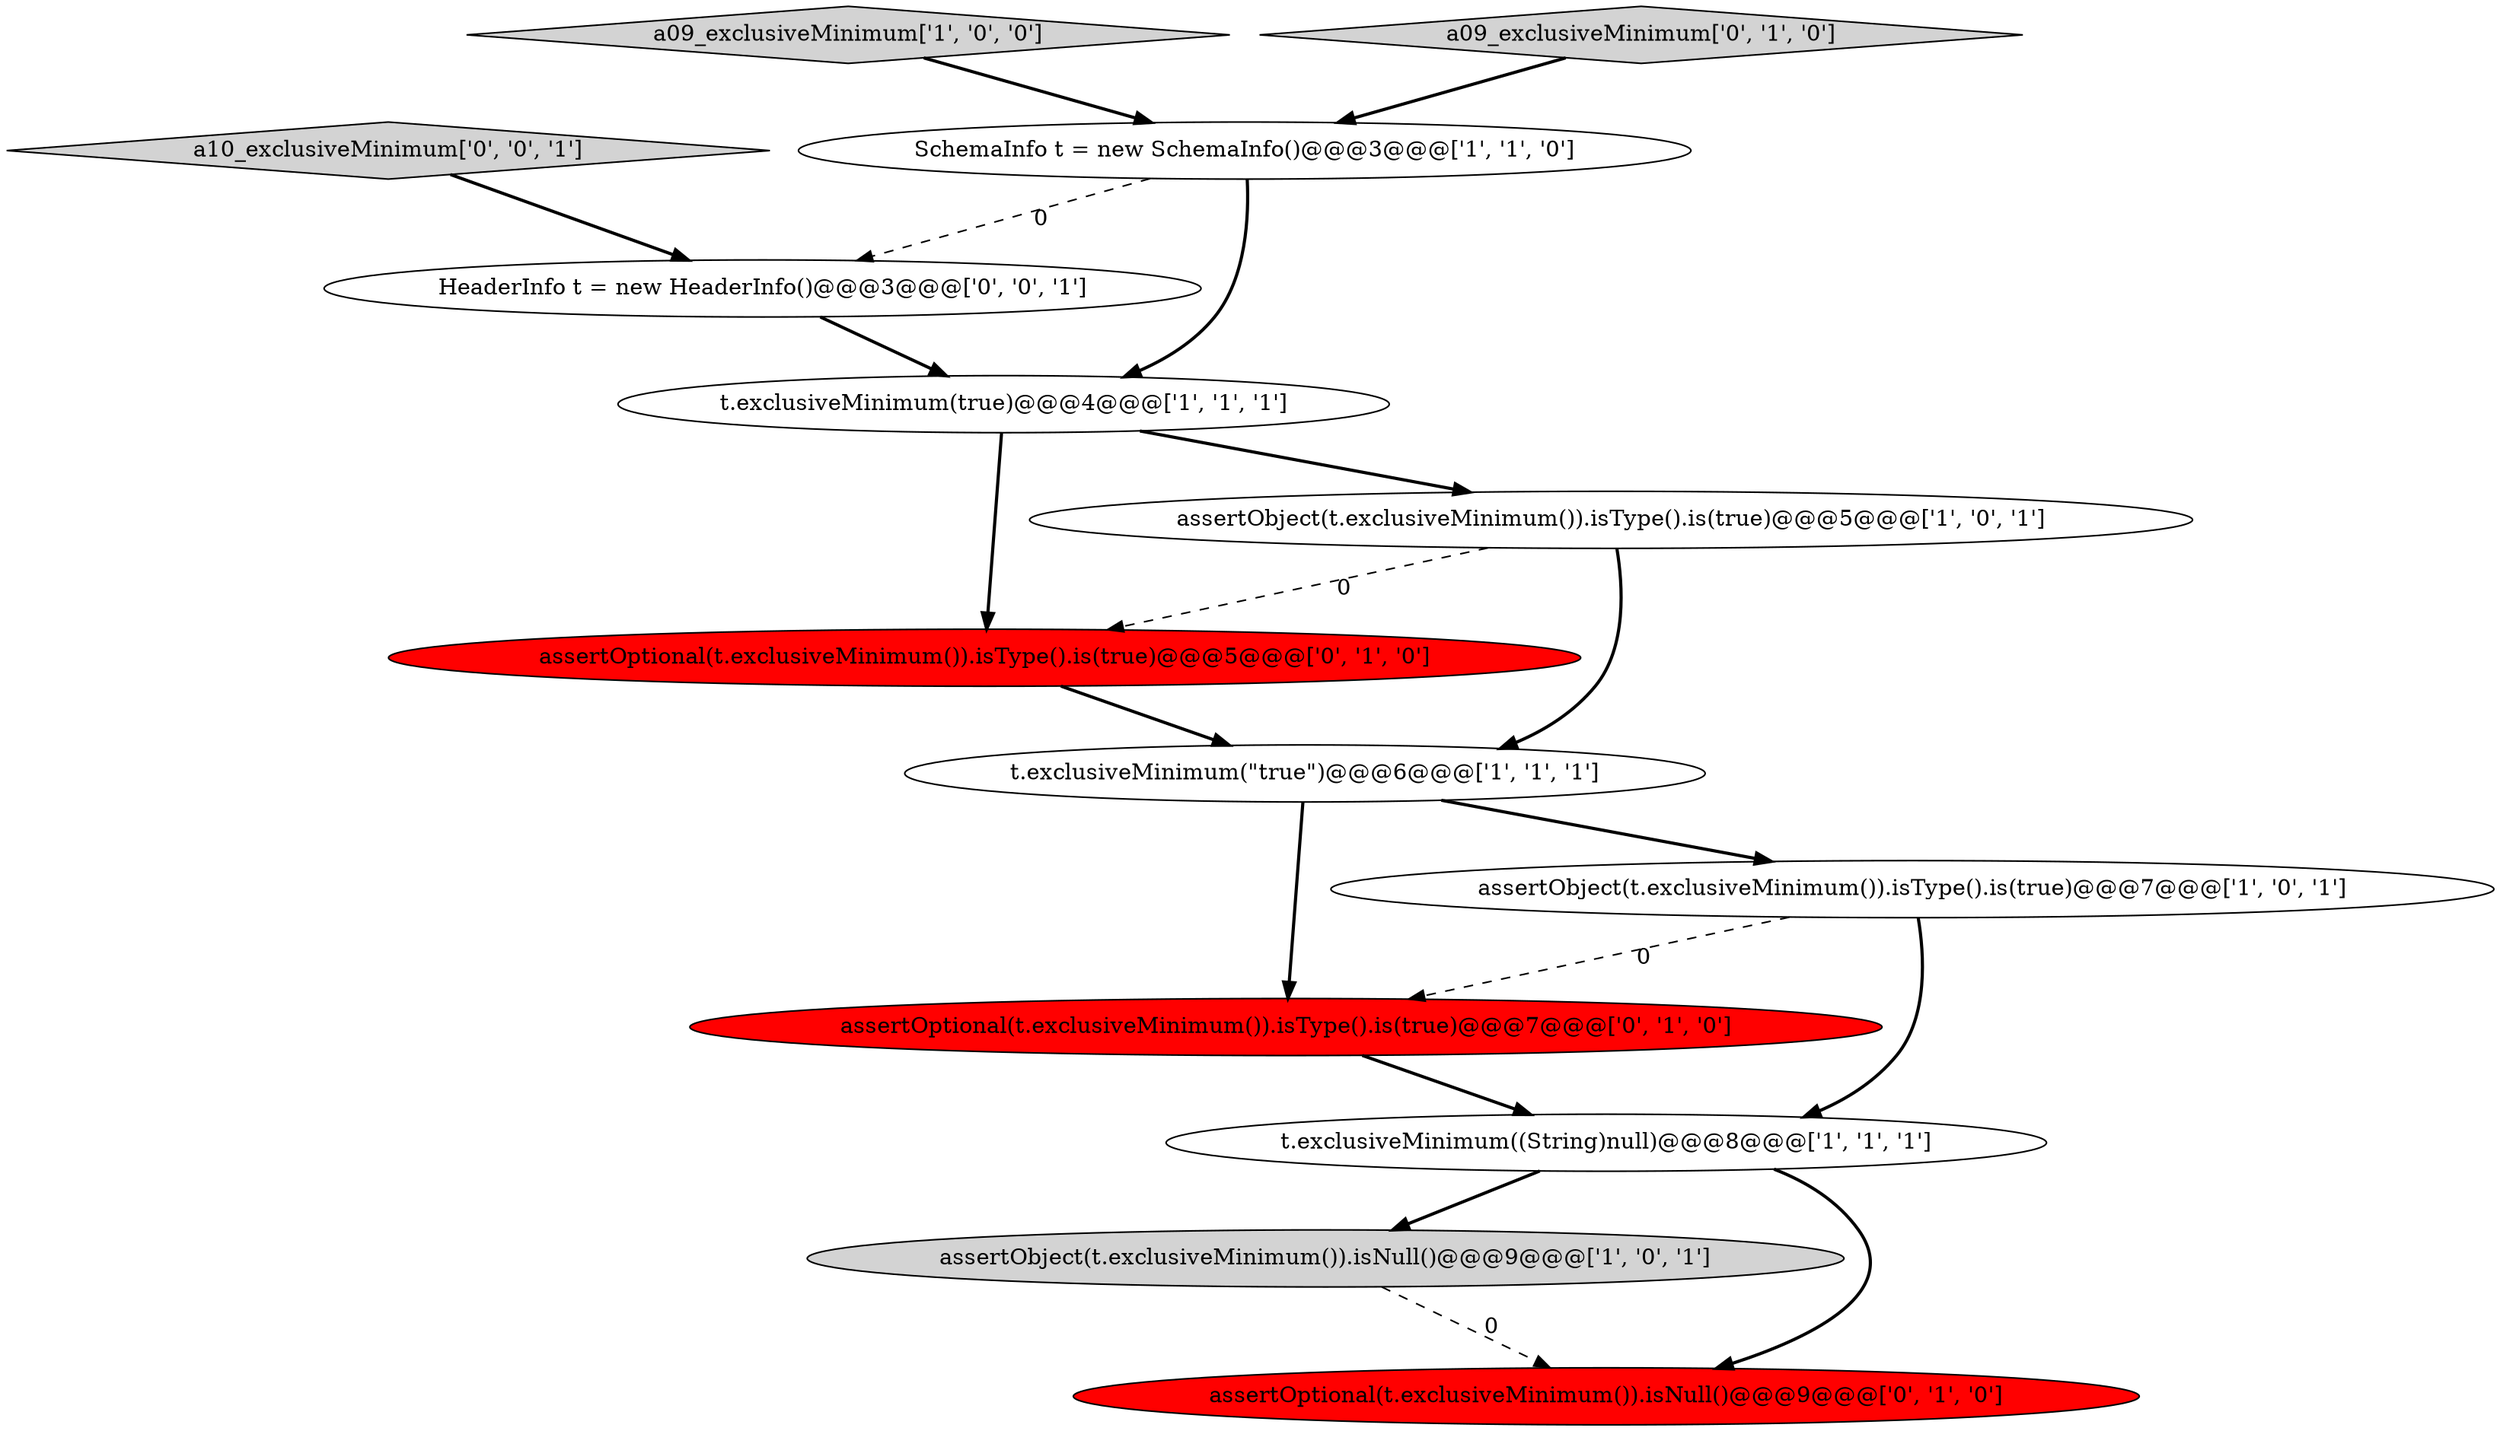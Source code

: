 digraph {
9 [style = filled, label = "assertOptional(t.exclusiveMinimum()).isType().is(true)@@@7@@@['0', '1', '0']", fillcolor = red, shape = ellipse image = "AAA1AAABBB2BBB"];
8 [style = filled, label = "assertOptional(t.exclusiveMinimum()).isType().is(true)@@@5@@@['0', '1', '0']", fillcolor = red, shape = ellipse image = "AAA1AAABBB2BBB"];
0 [style = filled, label = "assertObject(t.exclusiveMinimum()).isType().is(true)@@@5@@@['1', '0', '1']", fillcolor = white, shape = ellipse image = "AAA0AAABBB1BBB"];
4 [style = filled, label = "t.exclusiveMinimum(\"true\")@@@6@@@['1', '1', '1']", fillcolor = white, shape = ellipse image = "AAA0AAABBB1BBB"];
6 [style = filled, label = "t.exclusiveMinimum(true)@@@4@@@['1', '1', '1']", fillcolor = white, shape = ellipse image = "AAA0AAABBB1BBB"];
12 [style = filled, label = "HeaderInfo t = new HeaderInfo()@@@3@@@['0', '0', '1']", fillcolor = white, shape = ellipse image = "AAA0AAABBB3BBB"];
13 [style = filled, label = "a10_exclusiveMinimum['0', '0', '1']", fillcolor = lightgray, shape = diamond image = "AAA0AAABBB3BBB"];
1 [style = filled, label = "assertObject(t.exclusiveMinimum()).isNull()@@@9@@@['1', '0', '1']", fillcolor = lightgray, shape = ellipse image = "AAA0AAABBB1BBB"];
10 [style = filled, label = "assertOptional(t.exclusiveMinimum()).isNull()@@@9@@@['0', '1', '0']", fillcolor = red, shape = ellipse image = "AAA1AAABBB2BBB"];
5 [style = filled, label = "t.exclusiveMinimum((String)null)@@@8@@@['1', '1', '1']", fillcolor = white, shape = ellipse image = "AAA0AAABBB1BBB"];
3 [style = filled, label = "a09_exclusiveMinimum['1', '0', '0']", fillcolor = lightgray, shape = diamond image = "AAA0AAABBB1BBB"];
2 [style = filled, label = "assertObject(t.exclusiveMinimum()).isType().is(true)@@@7@@@['1', '0', '1']", fillcolor = white, shape = ellipse image = "AAA0AAABBB1BBB"];
11 [style = filled, label = "a09_exclusiveMinimum['0', '1', '0']", fillcolor = lightgray, shape = diamond image = "AAA0AAABBB2BBB"];
7 [style = filled, label = "SchemaInfo t = new SchemaInfo()@@@3@@@['1', '1', '0']", fillcolor = white, shape = ellipse image = "AAA0AAABBB1BBB"];
9->5 [style = bold, label=""];
6->8 [style = bold, label=""];
4->9 [style = bold, label=""];
5->10 [style = bold, label=""];
5->1 [style = bold, label=""];
0->8 [style = dashed, label="0"];
7->12 [style = dashed, label="0"];
6->0 [style = bold, label=""];
13->12 [style = bold, label=""];
4->2 [style = bold, label=""];
8->4 [style = bold, label=""];
1->10 [style = dashed, label="0"];
3->7 [style = bold, label=""];
0->4 [style = bold, label=""];
12->6 [style = bold, label=""];
2->9 [style = dashed, label="0"];
11->7 [style = bold, label=""];
7->6 [style = bold, label=""];
2->5 [style = bold, label=""];
}
